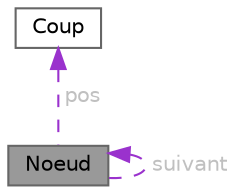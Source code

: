 digraph "Noeud"
{
 // LATEX_PDF_SIZE
  bgcolor="transparent";
  edge [fontname=Helvetica,fontsize=10,labelfontname=Helvetica,labelfontsize=10];
  node [fontname=Helvetica,fontsize=10,shape=box,height=0.2,width=0.4];
  Node1 [id="Node000001",label="Noeud",height=0.2,width=0.4,color="gray40", fillcolor="grey60", style="filled", fontcolor="black",tooltip="Maillon d'une liste chaînée."];
  Node2 -> Node1 [id="edge1_Node000001_Node000002",dir="back",color="darkorchid3",style="dashed",tooltip=" ",label=" pos",fontcolor="grey" ];
  Node2 [id="Node000002",label="Coup",height=0.2,width=0.4,color="gray40", fillcolor="white", style="filled",URL="$structCoup.html",tooltip="Représente un mouvement ou une action du robot."];
  Node1 -> Node1 [id="edge2_Node000001_Node000001",dir="back",color="darkorchid3",style="dashed",tooltip=" ",label=" suivant",fontcolor="grey" ];
}
